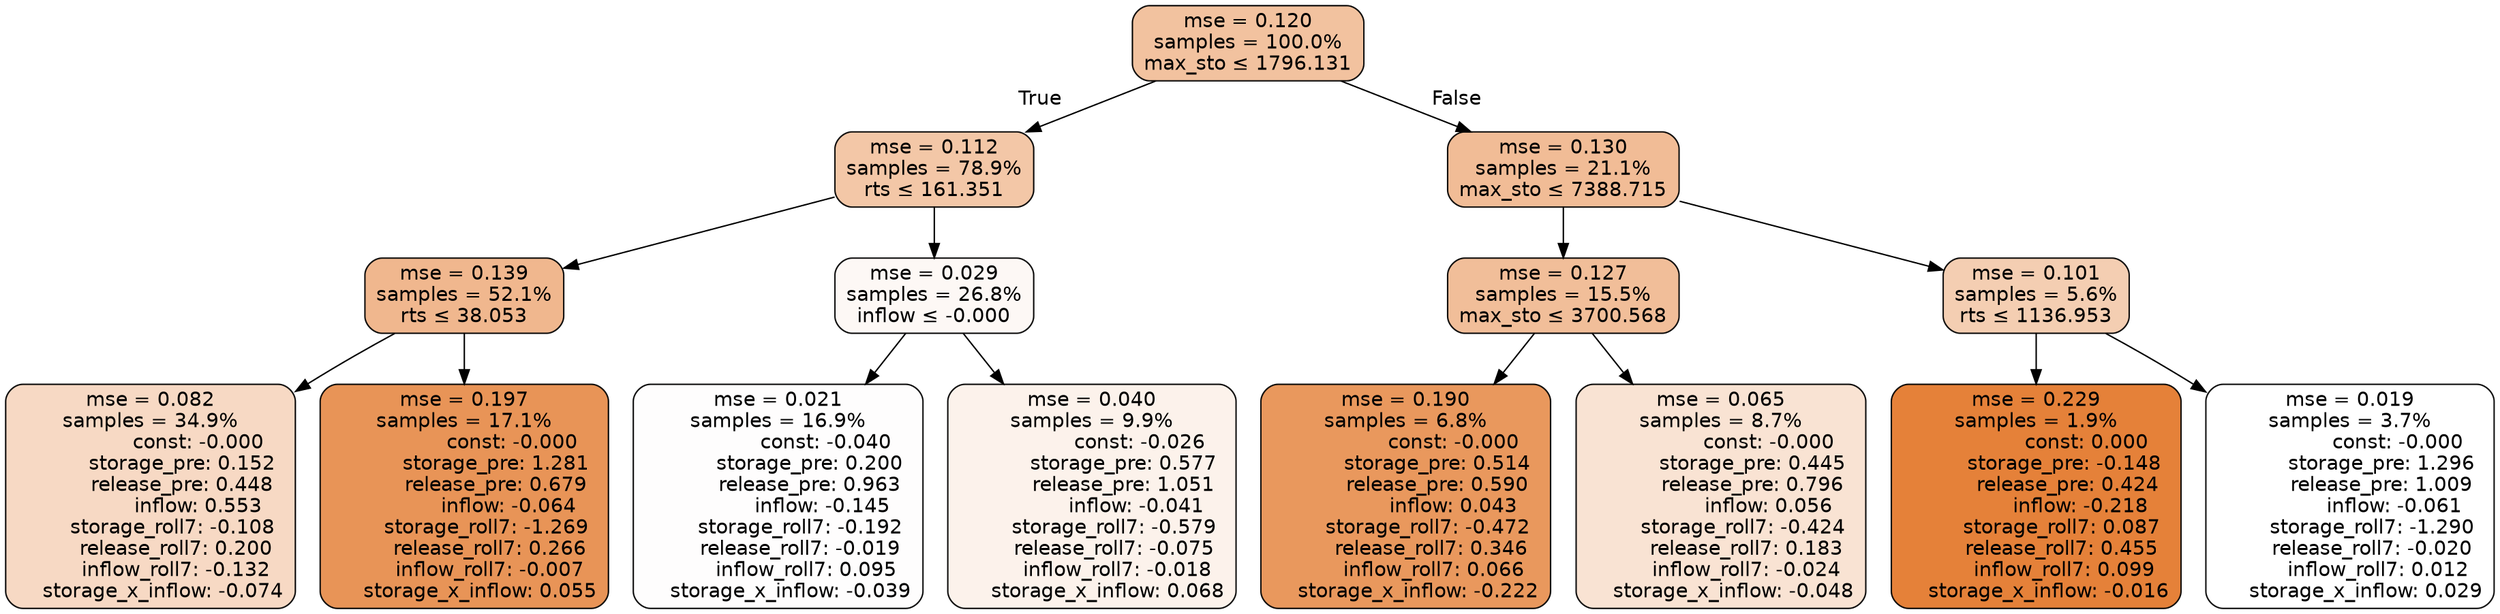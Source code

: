 digraph tree {
bgcolor="transparent"
node [shape=rectangle, style="filled, rounded", color="black", fontname=helvetica] ;
edge [fontname=helvetica] ;
	"0" [label="mse = 0.120
samples = 100.0%
max_sto &le; 1796.131", fillcolor="#f2c29f"]
	"1" [label="mse = 0.112
samples = 78.9%
rts &le; 161.351", fillcolor="#f3c7a7"]
	"2" [label="mse = 0.139
samples = 52.1%
rts &le; 38.053", fillcolor="#f0b78e"]
	"3" [label="mse = 0.082
samples = 34.9%
               const: -0.000
          storage_pre: 0.152
          release_pre: 0.448
               inflow: 0.553
       storage_roll7: -0.108
        release_roll7: 0.200
        inflow_roll7: -0.132
    storage_x_inflow: -0.074", fillcolor="#f7d9c4"]
	"4" [label="mse = 0.197
samples = 17.1%
               const: -0.000
          storage_pre: 1.281
          release_pre: 0.679
              inflow: -0.064
       storage_roll7: -1.269
        release_roll7: 0.266
        inflow_roll7: -0.007
     storage_x_inflow: 0.055", fillcolor="#e89457"]
	"5" [label="mse = 0.029
samples = 26.8%
inflow &le; -0.000", fillcolor="#fdf8f5"]
	"6" [label="mse = 0.021
samples = 16.9%
               const: -0.040
          storage_pre: 0.200
          release_pre: 0.963
              inflow: -0.145
       storage_roll7: -0.192
       release_roll7: -0.019
         inflow_roll7: 0.095
    storage_x_inflow: -0.039", fillcolor="#fefdfd"]
	"7" [label="mse = 0.040
samples = 9.9%
               const: -0.026
          storage_pre: 0.577
          release_pre: 1.051
              inflow: -0.041
       storage_roll7: -0.579
       release_roll7: -0.075
        inflow_roll7: -0.018
     storage_x_inflow: 0.068", fillcolor="#fcf2eb"]
	"8" [label="mse = 0.130
samples = 21.1%
max_sto &le; 7388.715", fillcolor="#f1bc96"]
	"9" [label="mse = 0.127
samples = 15.5%
max_sto &le; 3700.568", fillcolor="#f1be99"]
	"10" [label="mse = 0.190
samples = 6.8%
               const: -0.000
          storage_pre: 0.514
          release_pre: 0.590
               inflow: 0.043
       storage_roll7: -0.472
        release_roll7: 0.346
         inflow_roll7: 0.066
    storage_x_inflow: -0.222", fillcolor="#e9985d"]
	"11" [label="mse = 0.065
samples = 8.7%
               const: -0.000
          storage_pre: 0.445
          release_pre: 0.796
               inflow: 0.056
       storage_roll7: -0.424
        release_roll7: 0.183
        inflow_roll7: -0.024
    storage_x_inflow: -0.048", fillcolor="#f9e3d3"]
	"12" [label="mse = 0.101
samples = 5.6%
rts &le; 1136.953", fillcolor="#f4ceb2"]
	"13" [label="mse = 0.229
samples = 1.9%
                const: 0.000
         storage_pre: -0.148
          release_pre: 0.424
              inflow: -0.218
        storage_roll7: 0.087
        release_roll7: 0.455
         inflow_roll7: 0.099
    storage_x_inflow: -0.016", fillcolor="#e58139"]
	"14" [label="mse = 0.019
samples = 3.7%
               const: -0.000
          storage_pre: 1.296
          release_pre: 1.009
              inflow: -0.061
       storage_roll7: -1.290
       release_roll7: -0.020
         inflow_roll7: 0.012
     storage_x_inflow: 0.029", fillcolor="#ffffff"]

	"0" -> "1" [labeldistance=2.5, labelangle=45, headlabel="True"]
	"1" -> "2"
	"2" -> "3"
	"2" -> "4"
	"1" -> "5"
	"5" -> "6"
	"5" -> "7"
	"0" -> "8" [labeldistance=2.5, labelangle=-45, headlabel="False"]
	"8" -> "9"
	"9" -> "10"
	"9" -> "11"
	"8" -> "12"
	"12" -> "13"
	"12" -> "14"
}